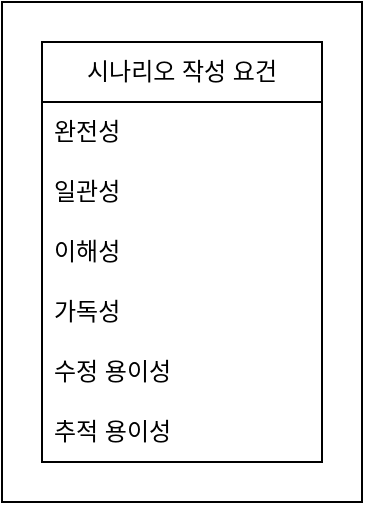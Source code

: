 <mxfile version="20.0.4" type="github">
  <diagram id="8Nl2BdyE2gre0P7Vs4y5" name="Page-1">
    <mxGraphModel dx="1438" dy="539" grid="1" gridSize="10" guides="1" tooltips="1" connect="1" arrows="1" fold="1" page="0" pageScale="1" pageWidth="827" pageHeight="1169" math="0" shadow="0">
      <root>
        <mxCell id="0" />
        <mxCell id="1" parent="0" />
        <mxCell id="8TejgHc7eGMyhtrAwkuI-8" value="" style="rounded=0;whiteSpace=wrap;html=1;hachureGap=4;" vertex="1" parent="1">
          <mxGeometry x="-210" y="150" width="180" height="250" as="geometry" />
        </mxCell>
        <mxCell id="8TejgHc7eGMyhtrAwkuI-1" value="시나리오 작성 요건" style="swimlane;fontStyle=0;childLayout=stackLayout;horizontal=1;startSize=30;horizontalStack=0;resizeParent=1;resizeParentMax=0;resizeLast=0;collapsible=1;marginBottom=0;hachureGap=4;whiteSpace=wrap;" vertex="1" parent="1">
          <mxGeometry x="-190" y="170" width="140" height="210" as="geometry" />
        </mxCell>
        <mxCell id="8TejgHc7eGMyhtrAwkuI-2" value="완전성" style="text;strokeColor=none;fillColor=none;align=left;verticalAlign=middle;spacingLeft=4;spacingRight=4;overflow=hidden;points=[[0,0.5],[1,0.5]];portConstraint=eastwest;rotatable=0;hachureGap=4;whiteSpace=wrap;" vertex="1" parent="8TejgHc7eGMyhtrAwkuI-1">
          <mxGeometry y="30" width="140" height="30" as="geometry" />
        </mxCell>
        <mxCell id="8TejgHc7eGMyhtrAwkuI-3" value="일관성" style="text;strokeColor=none;fillColor=none;align=left;verticalAlign=middle;spacingLeft=4;spacingRight=4;overflow=hidden;points=[[0,0.5],[1,0.5]];portConstraint=eastwest;rotatable=0;hachureGap=4;whiteSpace=wrap;" vertex="1" parent="8TejgHc7eGMyhtrAwkuI-1">
          <mxGeometry y="60" width="140" height="30" as="geometry" />
        </mxCell>
        <mxCell id="8TejgHc7eGMyhtrAwkuI-4" value="이해성" style="text;strokeColor=none;fillColor=none;align=left;verticalAlign=middle;spacingLeft=4;spacingRight=4;overflow=hidden;points=[[0,0.5],[1,0.5]];portConstraint=eastwest;rotatable=0;hachureGap=4;whiteSpace=wrap;" vertex="1" parent="8TejgHc7eGMyhtrAwkuI-1">
          <mxGeometry y="90" width="140" height="30" as="geometry" />
        </mxCell>
        <mxCell id="8TejgHc7eGMyhtrAwkuI-5" value="가독성" style="text;strokeColor=none;fillColor=none;align=left;verticalAlign=middle;spacingLeft=4;spacingRight=4;overflow=hidden;points=[[0,0.5],[1,0.5]];portConstraint=eastwest;rotatable=0;hachureGap=4;whiteSpace=wrap;" vertex="1" parent="8TejgHc7eGMyhtrAwkuI-1">
          <mxGeometry y="120" width="140" height="30" as="geometry" />
        </mxCell>
        <mxCell id="8TejgHc7eGMyhtrAwkuI-6" value="수정 용이성" style="text;strokeColor=none;fillColor=none;align=left;verticalAlign=middle;spacingLeft=4;spacingRight=4;overflow=hidden;points=[[0,0.5],[1,0.5]];portConstraint=eastwest;rotatable=0;hachureGap=4;whiteSpace=wrap;" vertex="1" parent="8TejgHc7eGMyhtrAwkuI-1">
          <mxGeometry y="150" width="140" height="30" as="geometry" />
        </mxCell>
        <mxCell id="8TejgHc7eGMyhtrAwkuI-7" value="추적 용이성" style="text;strokeColor=none;fillColor=none;align=left;verticalAlign=middle;spacingLeft=4;spacingRight=4;overflow=hidden;points=[[0,0.5],[1,0.5]];portConstraint=eastwest;rotatable=0;hachureGap=4;whiteSpace=wrap;" vertex="1" parent="8TejgHc7eGMyhtrAwkuI-1">
          <mxGeometry y="180" width="140" height="30" as="geometry" />
        </mxCell>
      </root>
    </mxGraphModel>
  </diagram>
</mxfile>
